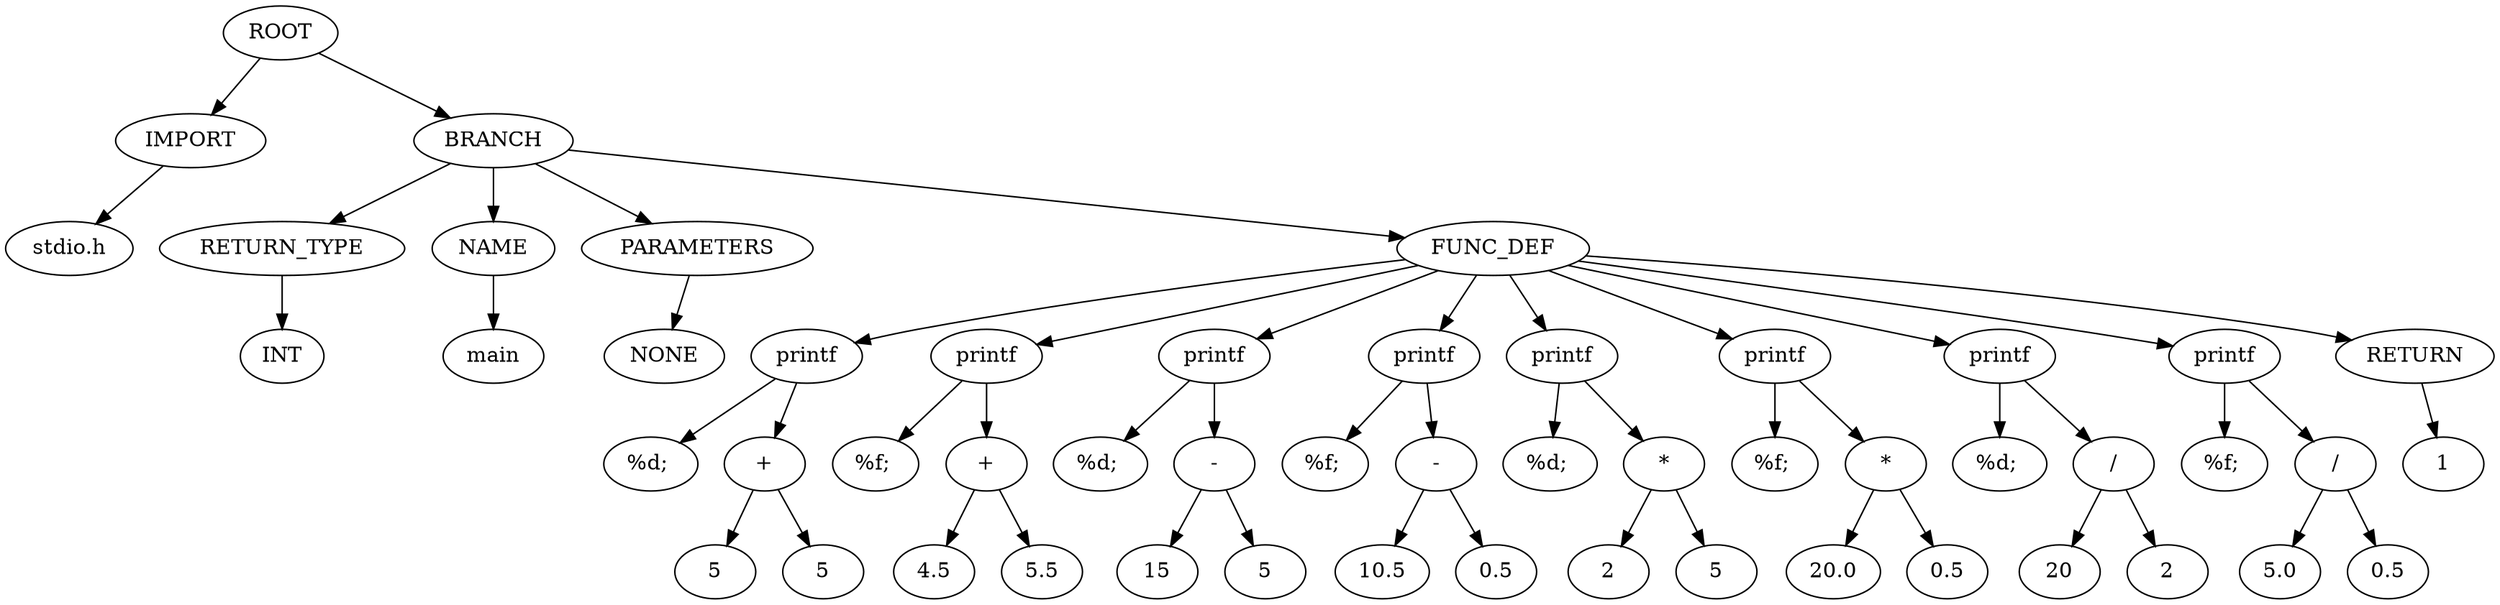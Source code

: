 strict digraph G{
l11[label = "IMPORT"]
l111[label = "BRANCH"]
"ROOT"->"l11"
l11131[label = "stdio.h"]
"l11"->l11131
"ROOT"->"l111"
l111331[label = "RETURN_TYPE"]
l1113311[label = "NAME"]
l11133111[label = "PARAMETERS"]
l111331111[label = "FUNC_DEF"]
"l111"->"l111331"
l11133111131[label = "INT"]
"l111331"->l11133111131
"l111"->"l1113311"
l111331111331[label = "main"]
"l1113311"->l111331111331
"l111"->"l11133111"
l1113311113331[label = "NONE"]
"l11133111"->l1113311113331
"l111"->"l111331111"
l11133111133331[label = "printf"]
l111331111333311[label = "printf"]
l1113311113333111[label = "printf"]
l11133111133331111[label = "printf"]
l111331111333311111[label = "printf"]
l1113311113333111111[label = "printf"]
l11133111133331111111[label = "printf"]
l111331111333311111111[label = "printf"]
l1113311113333111111111[label = "RETURN"]
"l111331111"->"l11133111133331"
l111331111333311111111131[label = "%d; "]
l1113311113333111111111311[label = "+"]
"l11133111133331"->l111331111333311111111131
"l11133111133331"->"l1113311113333111111111311"
l1113311113333111111111311331[label = "5"]
l11133111133331111111113113311[label = "5"]
"l1113311113333111111111311"->l1113311113333111111111311331
"l1113311113333111111111311"->l11133111133331111111113113311
"l111331111"->"l111331111333311"
l1113311113333111111111331[label = "%f; "]
l11133111133331111111113311[label = "+"]
"l111331111333311"->l1113311113333111111111331
"l111331111333311"->"l11133111133331111111113311"
l11133111133331111111113311331[label = "4.5"]
l111331111333311111111133113311[label = "5.5"]
"l11133111133331111111113311"->l11133111133331111111113311331
"l11133111133331111111113311"->l111331111333311111111133113311
"l111331111"->"l1113311113333111"
l11133111133331111111113331[label = "%d; "]
l111331111333311111111133311[label = "-"]
"l1113311113333111"->l11133111133331111111113331
"l1113311113333111"->"l111331111333311111111133311"
l111331111333311111111133311331[label = "15"]
l1113311113333111111111333113311[label = "5"]
"l111331111333311111111133311"->l111331111333311111111133311331
"l111331111333311111111133311"->l1113311113333111111111333113311
"l111331111"->"l11133111133331111"
l111331111333311111111133331[label = "%f; "]
l1113311113333111111111333311[label = "-"]
"l11133111133331111"->l111331111333311111111133331
"l11133111133331111"->"l1113311113333111111111333311"
l1113311113333111111111333311331[label = "10.5"]
l11133111133331111111113333113311[label = "0.5"]
"l1113311113333111111111333311"->l1113311113333111111111333311331
"l1113311113333111111111333311"->l11133111133331111111113333113311
"l111331111"->"l111331111333311111"
l1113311113333111111111333331[label = "%d; "]
l11133111133331111111113333311[label = "*"]
"l111331111333311111"->l1113311113333111111111333331
"l111331111333311111"->"l11133111133331111111113333311"
l11133111133331111111113333311331[label = "2"]
l111331111333311111111133333113311[label = "5"]
"l11133111133331111111113333311"->l11133111133331111111113333311331
"l11133111133331111111113333311"->l111331111333311111111133333113311
"l111331111"->"l1113311113333111111"
l11133111133331111111113333331[label = "%f; "]
l111331111333311111111133333311[label = "*"]
"l1113311113333111111"->l11133111133331111111113333331
"l1113311113333111111"->"l111331111333311111111133333311"
l111331111333311111111133333311331[label = "20.0"]
l1113311113333111111111333333113311[label = "0.5"]
"l111331111333311111111133333311"->l111331111333311111111133333311331
"l111331111333311111111133333311"->l1113311113333111111111333333113311
"l111331111"->"l11133111133331111111"
l111331111333311111111133333331[label = "%d; "]
l1113311113333111111111333333311[label = "/"]
"l11133111133331111111"->l111331111333311111111133333331
"l11133111133331111111"->"l1113311113333111111111333333311"
l1113311113333111111111333333311331[label = "20"]
l11133111133331111111113333333113311[label = "2"]
"l1113311113333111111111333333311"->l1113311113333111111111333333311331
"l1113311113333111111111333333311"->l11133111133331111111113333333113311
"l111331111"->"l111331111333311111111"
l1113311113333111111111333333331[label = "%f; "]
l11133111133331111111113333333311[label = "/"]
"l111331111333311111111"->l1113311113333111111111333333331
"l111331111333311111111"->"l11133111133331111111113333333311"
l11133111133331111111113333333311331[label = "5.0"]
l111331111333311111111133333333113311[label = "0.5"]
"l11133111133331111111113333333311"->l11133111133331111111113333333311331
"l11133111133331111111113333333311"->l111331111333311111111133333333113311
"l111331111"->"l1113311113333111111111"
l11133111133331111111113333333331[label = "1"]
"l1113311113333111111111"->l11133111133331111111113333333331
}
